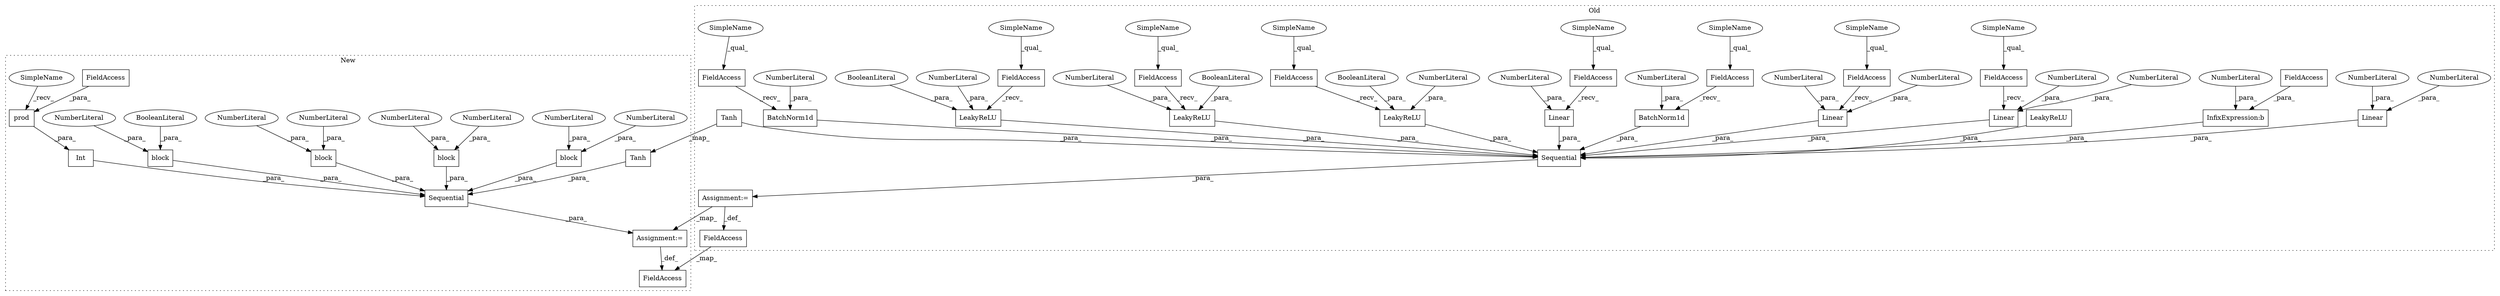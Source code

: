 digraph G {
subgraph cluster0 {
1 [label="BatchNorm1d" a="32" s="2318,2333" l="12,1" shape="box"];
2 [label="NumberLiteral" a="34" s="2330" l="3" shape="ellipse"];
4 [label="Sequential" a="32" s="2128,2500" l="11,1" shape="box"];
5 [label="InfixExpression:b" a="27" s="2479" l="3" shape="box"];
6 [label="NumberLiteral" a="34" s="2482" l="1" shape="ellipse"];
8 [label="Linear" a="32" s="2373,2388" l="7,1" shape="box"];
9 [label="NumberLiteral" a="34" s="2384" l="4" shape="ellipse"];
10 [label="NumberLiteral" a="34" s="2380" l="3" shape="ellipse"];
11 [label="Linear" a="32" s="2148,2173" l="7,1" shape="box"];
12 [label="NumberLiteral" a="34" s="2170" l="3" shape="ellipse"];
13 [label="Linear" a="32" s="2213,2227" l="7,1" shape="box"];
14 [label="NumberLiteral" a="34" s="2220" l="3" shape="ellipse"];
15 [label="NumberLiteral" a="34" s="2224" l="3" shape="ellipse"];
16 [label="Linear" a="32" s="2293,2307" l="7,1" shape="box"];
17 [label="NumberLiteral" a="34" s="2304" l="3" shape="ellipse"];
18 [label="NumberLiteral" a="34" s="2300" l="3" shape="ellipse"];
20 [label="Assignment:=" a="7" s="2118" l="1" shape="box"];
22 [label="Tanh" a="32" s="2494" l="6" shape="box"];
24 [label="FieldAccess" a="22" s="2284" l="8" shape="box"];
25 [label="FieldAccess" a="22" s="2255" l="8" shape="box"];
27 [label="FieldAccess" a="22" s="2467" l="12" shape="box"];
28 [label="FieldAccess" a="22" s="2175" l="8" shape="box"];
29 [label="FieldAccess" a="22" s="2229" l="8" shape="box"];
30 [label="FieldAccess" a="22" s="2204" l="8" shape="box"];
31 [label="FieldAccess" a="22" s="2335" l="8" shape="box"];
32 [label="FieldAccess" a="22" s="2139" l="8" shape="box"];
33 [label="LeakyReLU" a="32" s="2344,2362" l="10,1" shape="box"];
34 [label="NumberLiteral" a="34" s="2354" l="3" shape="ellipse"];
35 [label="BooleanLiteral" a="9" s="2358" l="4" shape="ellipse"];
36 [label="LeakyReLU" a="32" s="2426,2444" l="10,1" shape="box"];
48 [label="BatchNorm1d" a="32" s="2238,2253" l="12,1" shape="box"];
49 [label="NumberLiteral" a="34" s="2250" l="3" shape="ellipse"];
50 [label="LeakyReLU" a="32" s="2264,2282" l="10,1" shape="box"];
51 [label="NumberLiteral" a="34" s="2274" l="3" shape="ellipse"];
52 [label="BooleanLiteral" a="9" s="2278" l="4" shape="ellipse"];
54 [label="FieldAccess" a="22" s="2108" l="10" shape="box"];
56 [label="FieldAccess" a="22" s="2309" l="8" shape="box"];
57 [label="LeakyReLU" a="32" s="2184,2202" l="10,1" shape="box"];
58 [label="NumberLiteral" a="34" s="2194" l="3" shape="ellipse"];
59 [label="BooleanLiteral" a="9" s="2198" l="4" shape="ellipse"];
61 [label="SimpleName" a="42" s="2284" l="5" shape="ellipse"];
62 [label="SimpleName" a="42" s="2255" l="5" shape="ellipse"];
63 [label="SimpleName" a="42" s="2309" l="5" shape="ellipse"];
64 [label="SimpleName" a="42" s="2204" l="5" shape="ellipse"];
65 [label="SimpleName" a="42" s="2139" l="5" shape="ellipse"];
66 [label="SimpleName" a="42" s="2335" l="5" shape="ellipse"];
67 [label="SimpleName" a="42" s="2175" l="5" shape="ellipse"];
68 [label="SimpleName" a="42" s="2229" l="5" shape="ellipse"];
label = "Old";
style="dotted";
}
subgraph cluster1 {
3 [label="prod" a="32" s="2250,2264" l="5,1" shape="box"];
7 [label="Int" a="32" s="2240,2265" l="4,1" shape="box"];
19 [label="Assignment:=" a="7" s="2120" l="1" shape="box"];
21 [label="Tanh" a="32" s="2277" l="6" shape="box"];
23 [label="Sequential" a="32" s="2130,2283" l="11,1" shape="box"];
26 [label="FieldAccess" a="22" s="2255" l="9" shape="box"];
37 [label="block" a="32" s="2203,2217" l="6,1" shape="box"];
38 [label="NumberLiteral" a="34" s="2209" l="3" shape="ellipse"];
39 [label="NumberLiteral" a="34" s="2213" l="4" shape="ellipse"];
40 [label="block" a="32" s="2188,2201" l="6,1" shape="box"];
41 [label="NumberLiteral" a="34" s="2194" l="3" shape="ellipse"];
42 [label="block" a="32" s="2173,2186" l="6,1" shape="box"];
43 [label="NumberLiteral" a="34" s="2179" l="3" shape="ellipse"];
44 [label="NumberLiteral" a="34" s="2183" l="3" shape="ellipse"];
45 [label="block" a="32" s="2141,2171" l="6,1" shape="box"];
46 [label="NumberLiteral" a="34" s="2198" l="3" shape="ellipse"];
47 [label="NumberLiteral" a="34" s="2162" l="3" shape="ellipse"];
53 [label="FieldAccess" a="22" s="2110" l="10" shape="box"];
55 [label="BooleanLiteral" a="9" s="2166" l="5" shape="ellipse"];
60 [label="SimpleName" a="42" s="2244" l="5" shape="ellipse"];
label = "New";
style="dotted";
}
1 -> 4 [label="_para_"];
2 -> 1 [label="_para_"];
3 -> 7 [label="_para_"];
4 -> 20 [label="_para_"];
5 -> 4 [label="_para_"];
6 -> 5 [label="_para_"];
7 -> 23 [label="_para_"];
8 -> 4 [label="_para_"];
9 -> 8 [label="_para_"];
10 -> 8 [label="_para_"];
11 -> 4 [label="_para_"];
12 -> 11 [label="_para_"];
13 -> 4 [label="_para_"];
14 -> 13 [label="_para_"];
15 -> 13 [label="_para_"];
16 -> 4 [label="_para_"];
17 -> 16 [label="_para_"];
18 -> 16 [label="_para_"];
19 -> 53 [label="_def_"];
20 -> 54 [label="_def_"];
20 -> 19 [label="_map_"];
21 -> 23 [label="_para_"];
22 -> 4 [label="_para_"];
22 -> 21 [label="_map_"];
23 -> 19 [label="_para_"];
24 -> 16 [label="_recv_"];
25 -> 50 [label="_recv_"];
26 -> 3 [label="_para_"];
27 -> 5 [label="_para_"];
28 -> 57 [label="_recv_"];
29 -> 48 [label="_recv_"];
30 -> 13 [label="_recv_"];
31 -> 33 [label="_recv_"];
32 -> 11 [label="_recv_"];
33 -> 4 [label="_para_"];
34 -> 33 [label="_para_"];
35 -> 33 [label="_para_"];
36 -> 4 [label="_para_"];
37 -> 23 [label="_para_"];
38 -> 37 [label="_para_"];
39 -> 37 [label="_para_"];
40 -> 23 [label="_para_"];
41 -> 40 [label="_para_"];
42 -> 23 [label="_para_"];
43 -> 42 [label="_para_"];
44 -> 42 [label="_para_"];
45 -> 23 [label="_para_"];
46 -> 40 [label="_para_"];
47 -> 45 [label="_para_"];
48 -> 4 [label="_para_"];
49 -> 48 [label="_para_"];
50 -> 4 [label="_para_"];
51 -> 50 [label="_para_"];
52 -> 50 [label="_para_"];
54 -> 53 [label="_map_"];
55 -> 45 [label="_para_"];
56 -> 1 [label="_recv_"];
57 -> 4 [label="_para_"];
58 -> 57 [label="_para_"];
59 -> 57 [label="_para_"];
60 -> 3 [label="_recv_"];
61 -> 24 [label="_qual_"];
62 -> 25 [label="_qual_"];
63 -> 56 [label="_qual_"];
64 -> 30 [label="_qual_"];
65 -> 32 [label="_qual_"];
66 -> 31 [label="_qual_"];
67 -> 28 [label="_qual_"];
68 -> 29 [label="_qual_"];
}